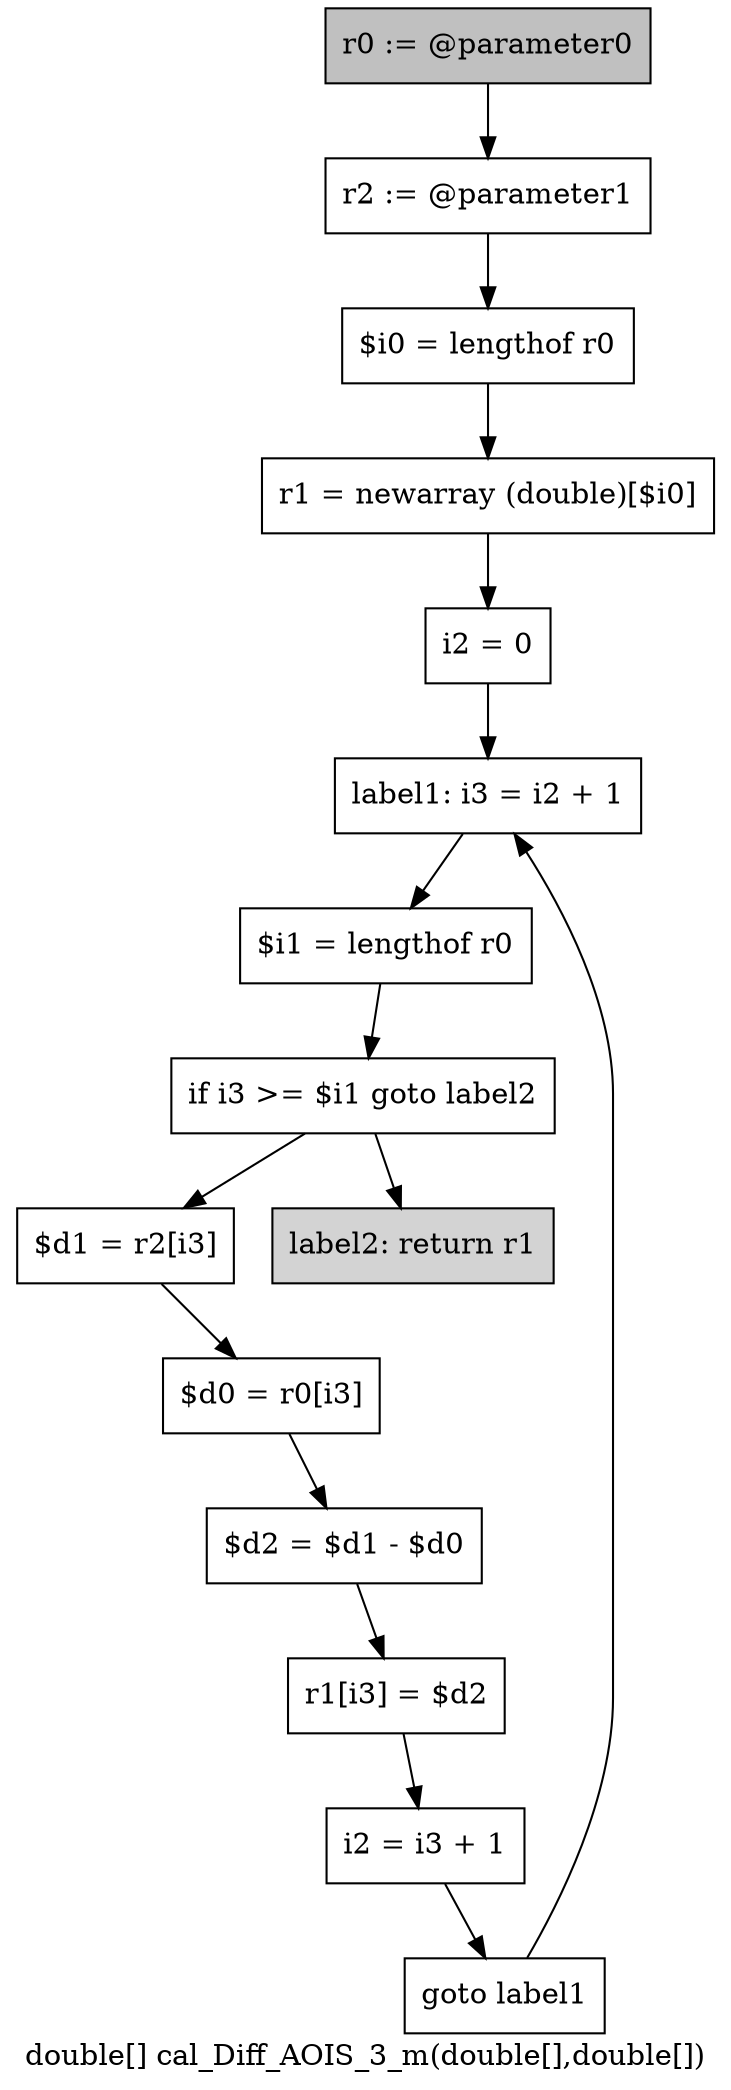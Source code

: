 digraph "double[] cal_Diff_AOIS_3_m(double[],double[])" {
    label="double[] cal_Diff_AOIS_3_m(double[],double[])";
    node [shape=box];
    "0" [style=filled,fillcolor=gray,label="r0 := @parameter0",];
    "1" [label="r2 := @parameter1",];
    "0"->"1";
    "2" [label="$i0 = lengthof r0",];
    "1"->"2";
    "3" [label="r1 = newarray (double)[$i0]",];
    "2"->"3";
    "4" [label="i2 = 0",];
    "3"->"4";
    "5" [label="label1: i3 = i2 + 1",];
    "4"->"5";
    "6" [label="$i1 = lengthof r0",];
    "5"->"6";
    "7" [label="if i3 >= $i1 goto label2",];
    "6"->"7";
    "8" [label="$d1 = r2[i3]",];
    "7"->"8";
    "14" [style=filled,fillcolor=lightgray,label="label2: return r1",];
    "7"->"14";
    "9" [label="$d0 = r0[i3]",];
    "8"->"9";
    "10" [label="$d2 = $d1 - $d0",];
    "9"->"10";
    "11" [label="r1[i3] = $d2",];
    "10"->"11";
    "12" [label="i2 = i3 + 1",];
    "11"->"12";
    "13" [label="goto label1",];
    "12"->"13";
    "13"->"5";
}
